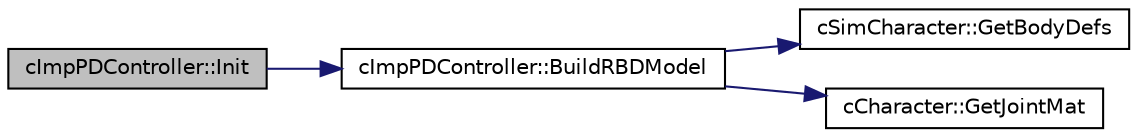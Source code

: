 digraph "cImpPDController::Init"
{
 // LATEX_PDF_SIZE
  edge [fontname="Helvetica",fontsize="10",labelfontname="Helvetica",labelfontsize="10"];
  node [fontname="Helvetica",fontsize="10",shape=record];
  rankdir="LR";
  Node1 [label="cImpPDController::Init",height=0.2,width=0.4,color="black", fillcolor="grey75", style="filled", fontcolor="black",tooltip=" "];
  Node1 -> Node2 [color="midnightblue",fontsize="10",style="solid",fontname="Helvetica"];
  Node2 [label="cImpPDController::BuildRBDModel",height=0.2,width=0.4,color="black", fillcolor="white", style="filled",URL="$classc_imp_p_d_controller.html#a73b01af32d2922b045ba3e7244f6b72b",tooltip=" "];
  Node2 -> Node3 [color="midnightblue",fontsize="10",style="solid",fontname="Helvetica"];
  Node3 [label="cSimCharacter::GetBodyDefs",height=0.2,width=0.4,color="black", fillcolor="white", style="filled",URL="$classc_sim_character.html#a734e26ee2f55e4cdaa6323c7279ef5b4",tooltip=" "];
  Node2 -> Node4 [color="midnightblue",fontsize="10",style="solid",fontname="Helvetica"];
  Node4 [label="cCharacter::GetJointMat",height=0.2,width=0.4,color="black", fillcolor="white", style="filled",URL="$classc_character.html#aecf6a9809542e346342be2df552695b1",tooltip=" "];
}
